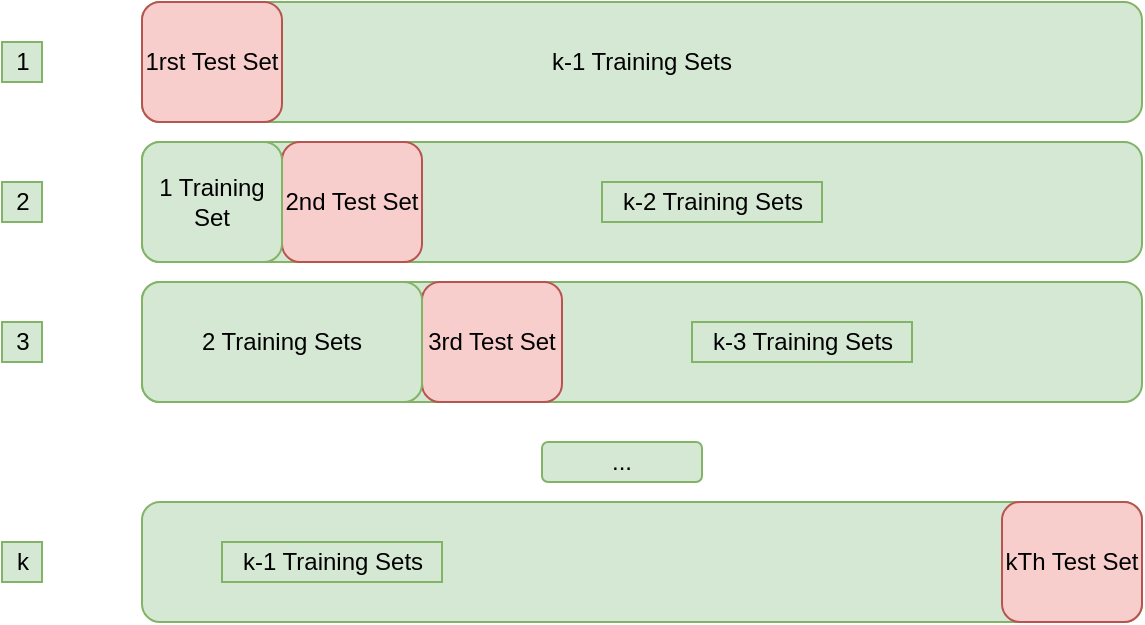 <mxfile version="14.4.2" type="device"><diagram id="n72DwJH5Wh_xGFlUvQ01" name="Page-1"><mxGraphModel dx="1106" dy="860" grid="1" gridSize="10" guides="1" tooltips="1" connect="1" arrows="1" fold="1" page="1" pageScale="1" pageWidth="827" pageHeight="1169" math="0" shadow="0"><root><mxCell id="0"/><mxCell id="1" parent="0"/><mxCell id="N3za6PJ5VD2ia71oX-ho-11" value="k-1 Training Sets" style="rounded=1;whiteSpace=wrap;html=1;fillColor=#d5e8d4;strokeColor=#82b366;" vertex="1" parent="1"><mxGeometry x="160" y="200" width="500" height="60" as="geometry"/></mxCell><mxCell id="N3za6PJ5VD2ia71oX-ho-12" value="1" style="text;html=1;align=center;verticalAlign=middle;resizable=0;points=[];autosize=1;fillColor=#d5e8d4;strokeColor=#82b366;" vertex="1" parent="1"><mxGeometry x="90" y="220" width="20" height="20" as="geometry"/></mxCell><mxCell id="N3za6PJ5VD2ia71oX-ho-13" value="" style="rounded=1;whiteSpace=wrap;html=1;fillColor=#d5e8d4;strokeColor=#82b366;" vertex="1" parent="1"><mxGeometry x="160" y="270" width="500" height="60" as="geometry"/></mxCell><mxCell id="N3za6PJ5VD2ia71oX-ho-14" value="2" style="text;html=1;align=center;verticalAlign=middle;resizable=0;points=[];autosize=1;fillColor=#d5e8d4;strokeColor=#82b366;" vertex="1" parent="1"><mxGeometry x="90" y="290" width="20" height="20" as="geometry"/></mxCell><mxCell id="N3za6PJ5VD2ia71oX-ho-15" value="" style="rounded=1;whiteSpace=wrap;html=1;fillColor=#d5e8d4;strokeColor=#82b366;" vertex="1" parent="1"><mxGeometry x="160" y="340" width="500" height="60" as="geometry"/></mxCell><mxCell id="N3za6PJ5VD2ia71oX-ho-16" value="3" style="text;html=1;align=center;verticalAlign=middle;resizable=0;points=[];autosize=1;fillColor=#d5e8d4;strokeColor=#82b366;" vertex="1" parent="1"><mxGeometry x="90" y="360" width="20" height="20" as="geometry"/></mxCell><mxCell id="N3za6PJ5VD2ia71oX-ho-17" value="" style="rounded=1;whiteSpace=wrap;html=1;fillColor=#d5e8d4;strokeColor=#82b366;" vertex="1" parent="1"><mxGeometry x="160" y="450" width="500" height="60" as="geometry"/></mxCell><mxCell id="N3za6PJ5VD2ia71oX-ho-18" value="k" style="text;html=1;align=center;verticalAlign=middle;resizable=0;points=[];autosize=1;fillColor=#d5e8d4;strokeColor=#82b366;" vertex="1" parent="1"><mxGeometry x="90" y="470" width="20" height="20" as="geometry"/></mxCell><mxCell id="N3za6PJ5VD2ia71oX-ho-19" value="1rst Test Set" style="rounded=1;whiteSpace=wrap;html=1;fillColor=#f8cecc;strokeColor=#b85450;" vertex="1" parent="1"><mxGeometry x="160" y="200" width="70" height="60" as="geometry"/></mxCell><mxCell id="N3za6PJ5VD2ia71oX-ho-21" value="2nd Test Set" style="rounded=1;whiteSpace=wrap;html=1;fillColor=#f8cecc;strokeColor=#b85450;" vertex="1" parent="1"><mxGeometry x="230" y="270" width="70" height="60" as="geometry"/></mxCell><mxCell id="N3za6PJ5VD2ia71oX-ho-22" value="3rd Test Set" style="rounded=1;whiteSpace=wrap;html=1;fillColor=#f8cecc;strokeColor=#b85450;" vertex="1" parent="1"><mxGeometry x="300" y="340" width="70" height="60" as="geometry"/></mxCell><mxCell id="N3za6PJ5VD2ia71oX-ho-23" value="kTh Test Set" style="rounded=1;whiteSpace=wrap;html=1;fillColor=#f8cecc;strokeColor=#b85450;" vertex="1" parent="1"><mxGeometry x="590" y="450" width="70" height="60" as="geometry"/></mxCell><mxCell id="N3za6PJ5VD2ia71oX-ho-24" value="1 Training Set" style="rounded=1;whiteSpace=wrap;html=1;fillColor=#d5e8d4;strokeColor=#82b366;" vertex="1" parent="1"><mxGeometry x="160" y="270" width="70" height="60" as="geometry"/></mxCell><mxCell id="N3za6PJ5VD2ia71oX-ho-25" value="k-3 Training Sets" style="text;html=1;align=center;verticalAlign=middle;resizable=0;points=[];autosize=1;fillColor=#d5e8d4;strokeColor=#82b366;" vertex="1" parent="1"><mxGeometry x="435" y="360" width="110" height="20" as="geometry"/></mxCell><mxCell id="N3za6PJ5VD2ia71oX-ho-26" value="k-2 Training Sets" style="text;html=1;align=center;verticalAlign=middle;resizable=0;points=[];autosize=1;fillColor=#d5e8d4;strokeColor=#82b366;" vertex="1" parent="1"><mxGeometry x="390" y="290" width="110" height="20" as="geometry"/></mxCell><mxCell id="N3za6PJ5VD2ia71oX-ho-27" value="2 Training Sets" style="rounded=1;whiteSpace=wrap;html=1;fillColor=#d5e8d4;strokeColor=#82b366;" vertex="1" parent="1"><mxGeometry x="160" y="340" width="140" height="60" as="geometry"/></mxCell><mxCell id="N3za6PJ5VD2ia71oX-ho-28" value="..." style="rounded=1;whiteSpace=wrap;html=1;fillColor=#d5e8d4;strokeColor=#82b366;" vertex="1" parent="1"><mxGeometry x="360" y="420" width="80" height="20" as="geometry"/></mxCell><mxCell id="N3za6PJ5VD2ia71oX-ho-29" value="k-1 Training Sets" style="text;html=1;align=center;verticalAlign=middle;resizable=0;points=[];autosize=1;fillColor=#d5e8d4;strokeColor=#82b366;" vertex="1" parent="1"><mxGeometry x="200" y="470" width="110" height="20" as="geometry"/></mxCell></root></mxGraphModel></diagram></mxfile>